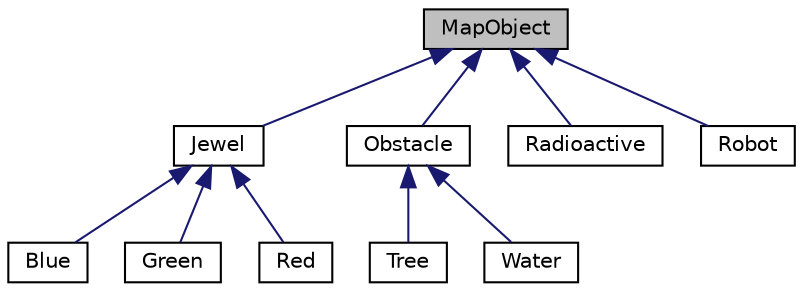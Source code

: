 digraph "MapObject"
{
 // LATEX_PDF_SIZE
  edge [fontname="Helvetica",fontsize="10",labelfontname="Helvetica",labelfontsize="10"];
  node [fontname="Helvetica",fontsize="10",shape=record];
  Node1 [label="MapObject",height=0.2,width=0.4,color="black", fillcolor="grey75", style="filled", fontcolor="black",tooltip="Classe MapObject que compõe a matriz do mapa do jogo."];
  Node1 -> Node2 [dir="back",color="midnightblue",fontsize="10",style="solid",fontname="Helvetica"];
  Node2 [label="Jewel",height=0.2,width=0.4,color="black", fillcolor="white", style="filled",URL="$class_jewel.html",tooltip="Classe Jewel que são coletados pelo robô."];
  Node2 -> Node3 [dir="back",color="midnightblue",fontsize="10",style="solid",fontname="Helvetica"];
  Node3 [label="Blue",height=0.2,width=0.4,color="black", fillcolor="white", style="filled",URL="$class_blue.html",tooltip="Classe Blue que é um dos tipos de jóia do jogo. Está da 10 pontos para o Robô e 5 de energia."];
  Node2 -> Node4 [dir="back",color="midnightblue",fontsize="10",style="solid",fontname="Helvetica"];
  Node4 [label="Green",height=0.2,width=0.4,color="black", fillcolor="white", style="filled",URL="$class_green.html",tooltip="Classe Green que é um dos tipos de jóia do jogo. Está da 50 pontos para o Robô."];
  Node2 -> Node5 [dir="back",color="midnightblue",fontsize="10",style="solid",fontname="Helvetica"];
  Node5 [label="Red",height=0.2,width=0.4,color="black", fillcolor="white", style="filled",URL="$class_red.html",tooltip="Classe Red que é um dos tipos de jóia do jogo. Está da 100 pontos para o Robô."];
  Node1 -> Node6 [dir="back",color="midnightblue",fontsize="10",style="solid",fontname="Helvetica"];
  Node6 [label="Obstacle",height=0.2,width=0.4,color="black", fillcolor="white", style="filled",URL="$class_obstacle.html",tooltip="Classe Obstacle"];
  Node6 -> Node7 [dir="back",color="midnightblue",fontsize="10",style="solid",fontname="Helvetica"];
  Node7 [label="Tree",height=0.2,width=0.4,color="black", fillcolor="white", style="filled",URL="$class_tree.html",tooltip="Classe Tree que é obstáculo do jogo."];
  Node6 -> Node8 [dir="back",color="midnightblue",fontsize="10",style="solid",fontname="Helvetica"];
  Node8 [label="Water",height=0.2,width=0.4,color="black", fillcolor="white", style="filled",URL="$class_water.html",tooltip="Classe Water que é obstáculo do jogo."];
  Node1 -> Node9 [dir="back",color="midnightblue",fontsize="10",style="solid",fontname="Helvetica"];
  Node9 [label="Radioactive",height=0.2,width=0.4,color="black", fillcolor="white", style="filled",URL="$class_radioactive.html",tooltip="Classe Radioactive que gera o objeto radioativo."];
  Node1 -> Node10 [dir="back",color="midnightblue",fontsize="10",style="solid",fontname="Helvetica"];
  Node10 [label="Robot",height=0.2,width=0.4,color="black", fillcolor="white", style="filled",URL="$class_robot.html",tooltip="Classe Robot que é personagem do jogo."];
}
